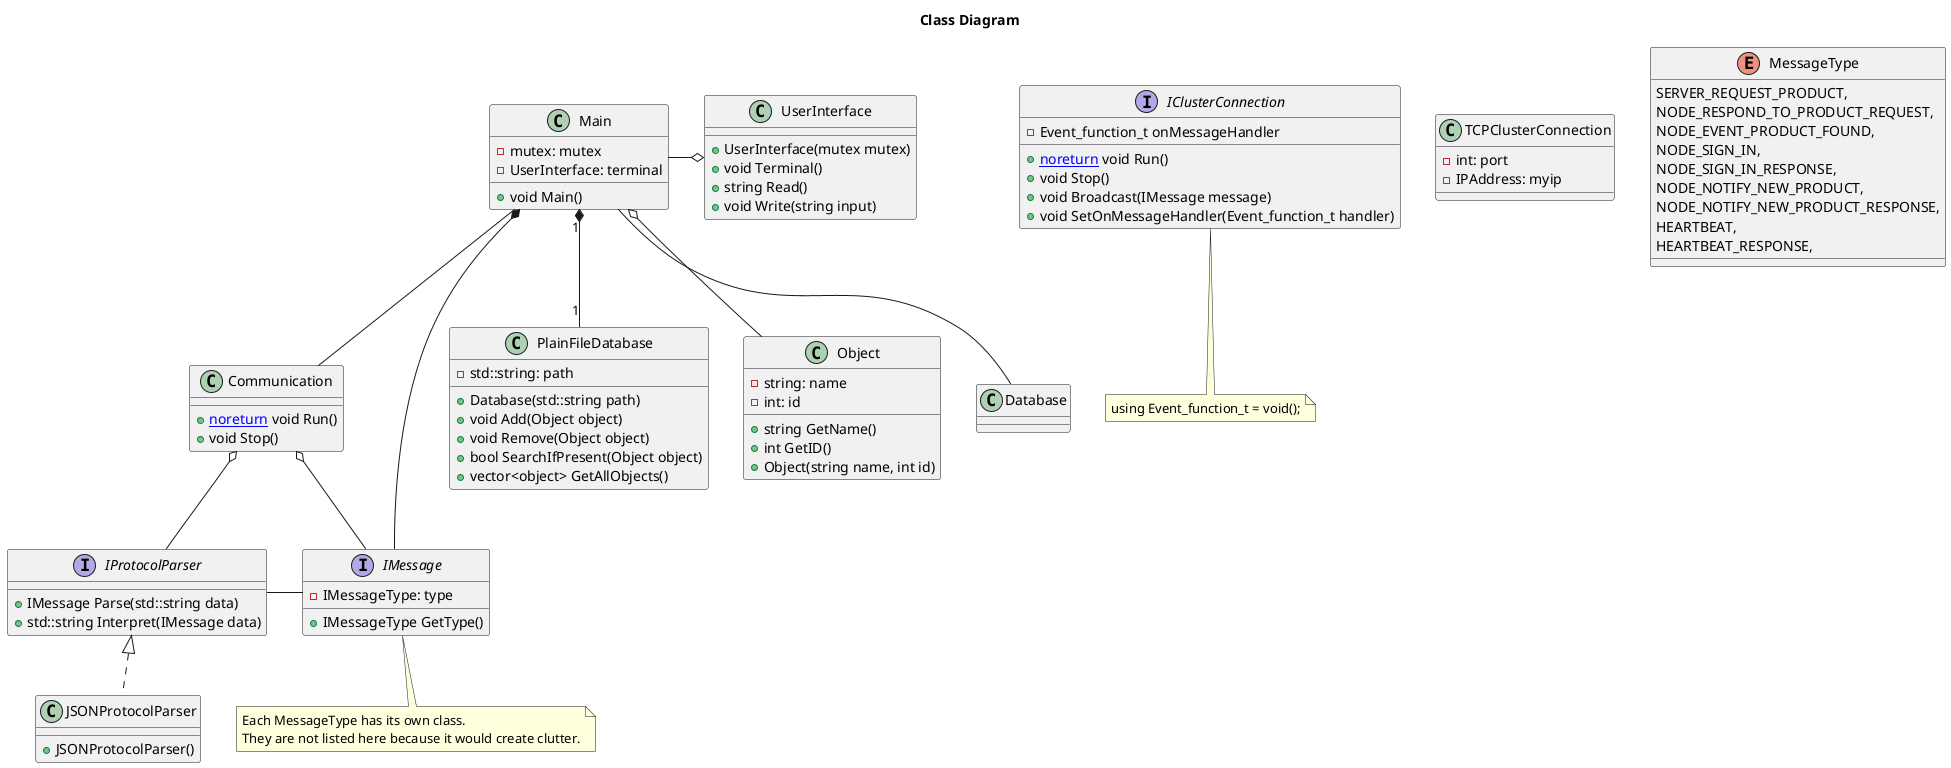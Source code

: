@startuml ClassDiagram
Title Class Diagram

Class Communication
{
    {method} + [[noreturn]] void Run()
    {method} + void Stop()
}

' using Event_function_t = void();
interface IClusterConnection
{
    {field} - Event_function_t onMessageHandler
    {method} + [[noreturn]] void Run()
    {method} + void Stop()
    {method} + void Broadcast(IMessage message)
    ' {method} + void Send(IMessage message, IPAdress myip)
    {method} + void SetOnMessageHandler(Event_function_t handler)
}

note bottom of IClusterConnection
using Event_function_t = void();
end note

class TCPClusterConnection
{
    {field} - int: port
    {field} - IPAddress: myip
}

Class PlainFileDatabase
{
    {field} - std::string: path
    {method} + Database(std::string path)
    {method} + void Add(Object object)
    {method} + void Remove(Object object)
    {method} + bool SearchIfPresent(Object object)
    {method} + vector<object> GetAllObjects()
}

Class Object
{
    {field} - string: name
    {field} - int: id
    {method} + string GetName()
    {method} + int GetID()
    {method} + Object(string name, int id)
}

enum MessageType
{
    SERVER_REQUEST_PRODUCT,
    NODE_RESPOND_TO_PRODUCT_REQUEST,
    NODE_EVENT_PRODUCT_FOUND,
    NODE_SIGN_IN,
    NODE_SIGN_IN_RESPONSE,
    NODE_NOTIFY_NEW_PRODUCT,
    NODE_NOTIFY_NEW_PRODUCT_RESPONSE,
    HEARTBEAT,
    HEARTBEAT_RESPONSE,
}

interface IMessage
{
    {field} - IMessageType: type
    {method} + IMessageType GetType()
}

note bottom of IMessage
Each MessageType has its own class.
They are not listed here because it would create clutter.
end note

interface IProtocolParser
{
    {method} + IMessage Parse(std::string data)
    {method} + std::string Interpret(IMessage data)
}

Class JSONProtocolParser
{
    {method} + JSONProtocolParser()
}

Class UserInterface
{
    {method} + UserInterface(mutex mutex)
    {method} + void Terminal()
    {method} + string Read()
    {method} + void Write(string input)
}

Class Main
{
    {field} - mutex: mutex
    {field} - UserInterface: terminal
    {method} + void Main()
}

Main "1" *-- "1" PlainFileDatabase

' EMPTY CLASSES
' END OF EMPYY CLASSES

Main -o UserInterface
Main o-- Object
Main -- Database
Main -- Communication
Main *-- IMessage
Communication o-- IMessage
IProtocolParser <|.. JSONProtocolParser
IProtocolParser - IMessage
Communication o-- IProtocolParser

' Controller "1" o-- "1" WiFiHandler
' Controller "1" o-- "1" IMasterSlave
' Controller "1" o-- "1" JsonBuilder
' Controller "1" o-down- "1" IDipSwitch
' Controller "1" o-- "1" WebSocketHandler

' WiFiHandler "1" o-- "1" WiFiData
' WebSocketHandler "1" o-- "1" WebsocketData

' See if we should separate WebSocket & WiFi
' object opslaan als JSON objecten?
@enduml